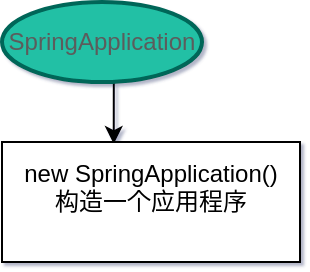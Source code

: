 <mxfile version="20.5.3" type="github">
  <diagram id="prtHgNgQTEPvFCAcTncT" name="Page-1">
    <mxGraphModel dx="739" dy="384" grid="1" gridSize="10" guides="1" tooltips="1" connect="1" arrows="1" fold="1" page="1" pageScale="1" pageWidth="827" pageHeight="1169" math="0" shadow="1">
      <root>
        <mxCell id="0" />
        <mxCell id="1" parent="0" />
        <mxCell id="8-vGXVchoIqBowFSAs0r-5" style="edgeStyle=orthogonalEdgeStyle;rounded=0;orthogonalLoop=1;jettySize=auto;html=1;exitX=0.5;exitY=1;exitDx=0;exitDy=0;exitPerimeter=0;entryX=0.375;entryY=0.017;entryDx=0;entryDy=0;entryPerimeter=0;" edge="1" parent="1" source="8-vGXVchoIqBowFSAs0r-1" target="8-vGXVchoIqBowFSAs0r-7">
          <mxGeometry relative="1" as="geometry">
            <mxPoint x="131" y="130" as="targetPoint" />
          </mxGeometry>
        </mxCell>
        <mxCell id="8-vGXVchoIqBowFSAs0r-1" value="&lt;div&gt;SpringApplication&lt;/div&gt;" style="strokeWidth=2;html=1;shape=mxgraph.flowchart.start_1;whiteSpace=wrap;fillColor=#21C0A5;strokeColor=#006658;fontColor=#5C5C5C;rounded=0;" vertex="1" parent="1">
          <mxGeometry x="81" y="60" width="100" height="40" as="geometry" />
        </mxCell>
        <mxCell id="8-vGXVchoIqBowFSAs0r-7" value="&lt;div&gt;new SpringApplication()&lt;/div&gt;&lt;div&gt;构造一个应用程序&lt;/div&gt;&lt;div&gt;&lt;br&gt;&lt;/div&gt;" style="rounded=0;whiteSpace=wrap;html=1;" vertex="1" parent="1">
          <mxGeometry x="81" y="130" width="149" height="60" as="geometry" />
        </mxCell>
      </root>
    </mxGraphModel>
  </diagram>
</mxfile>
